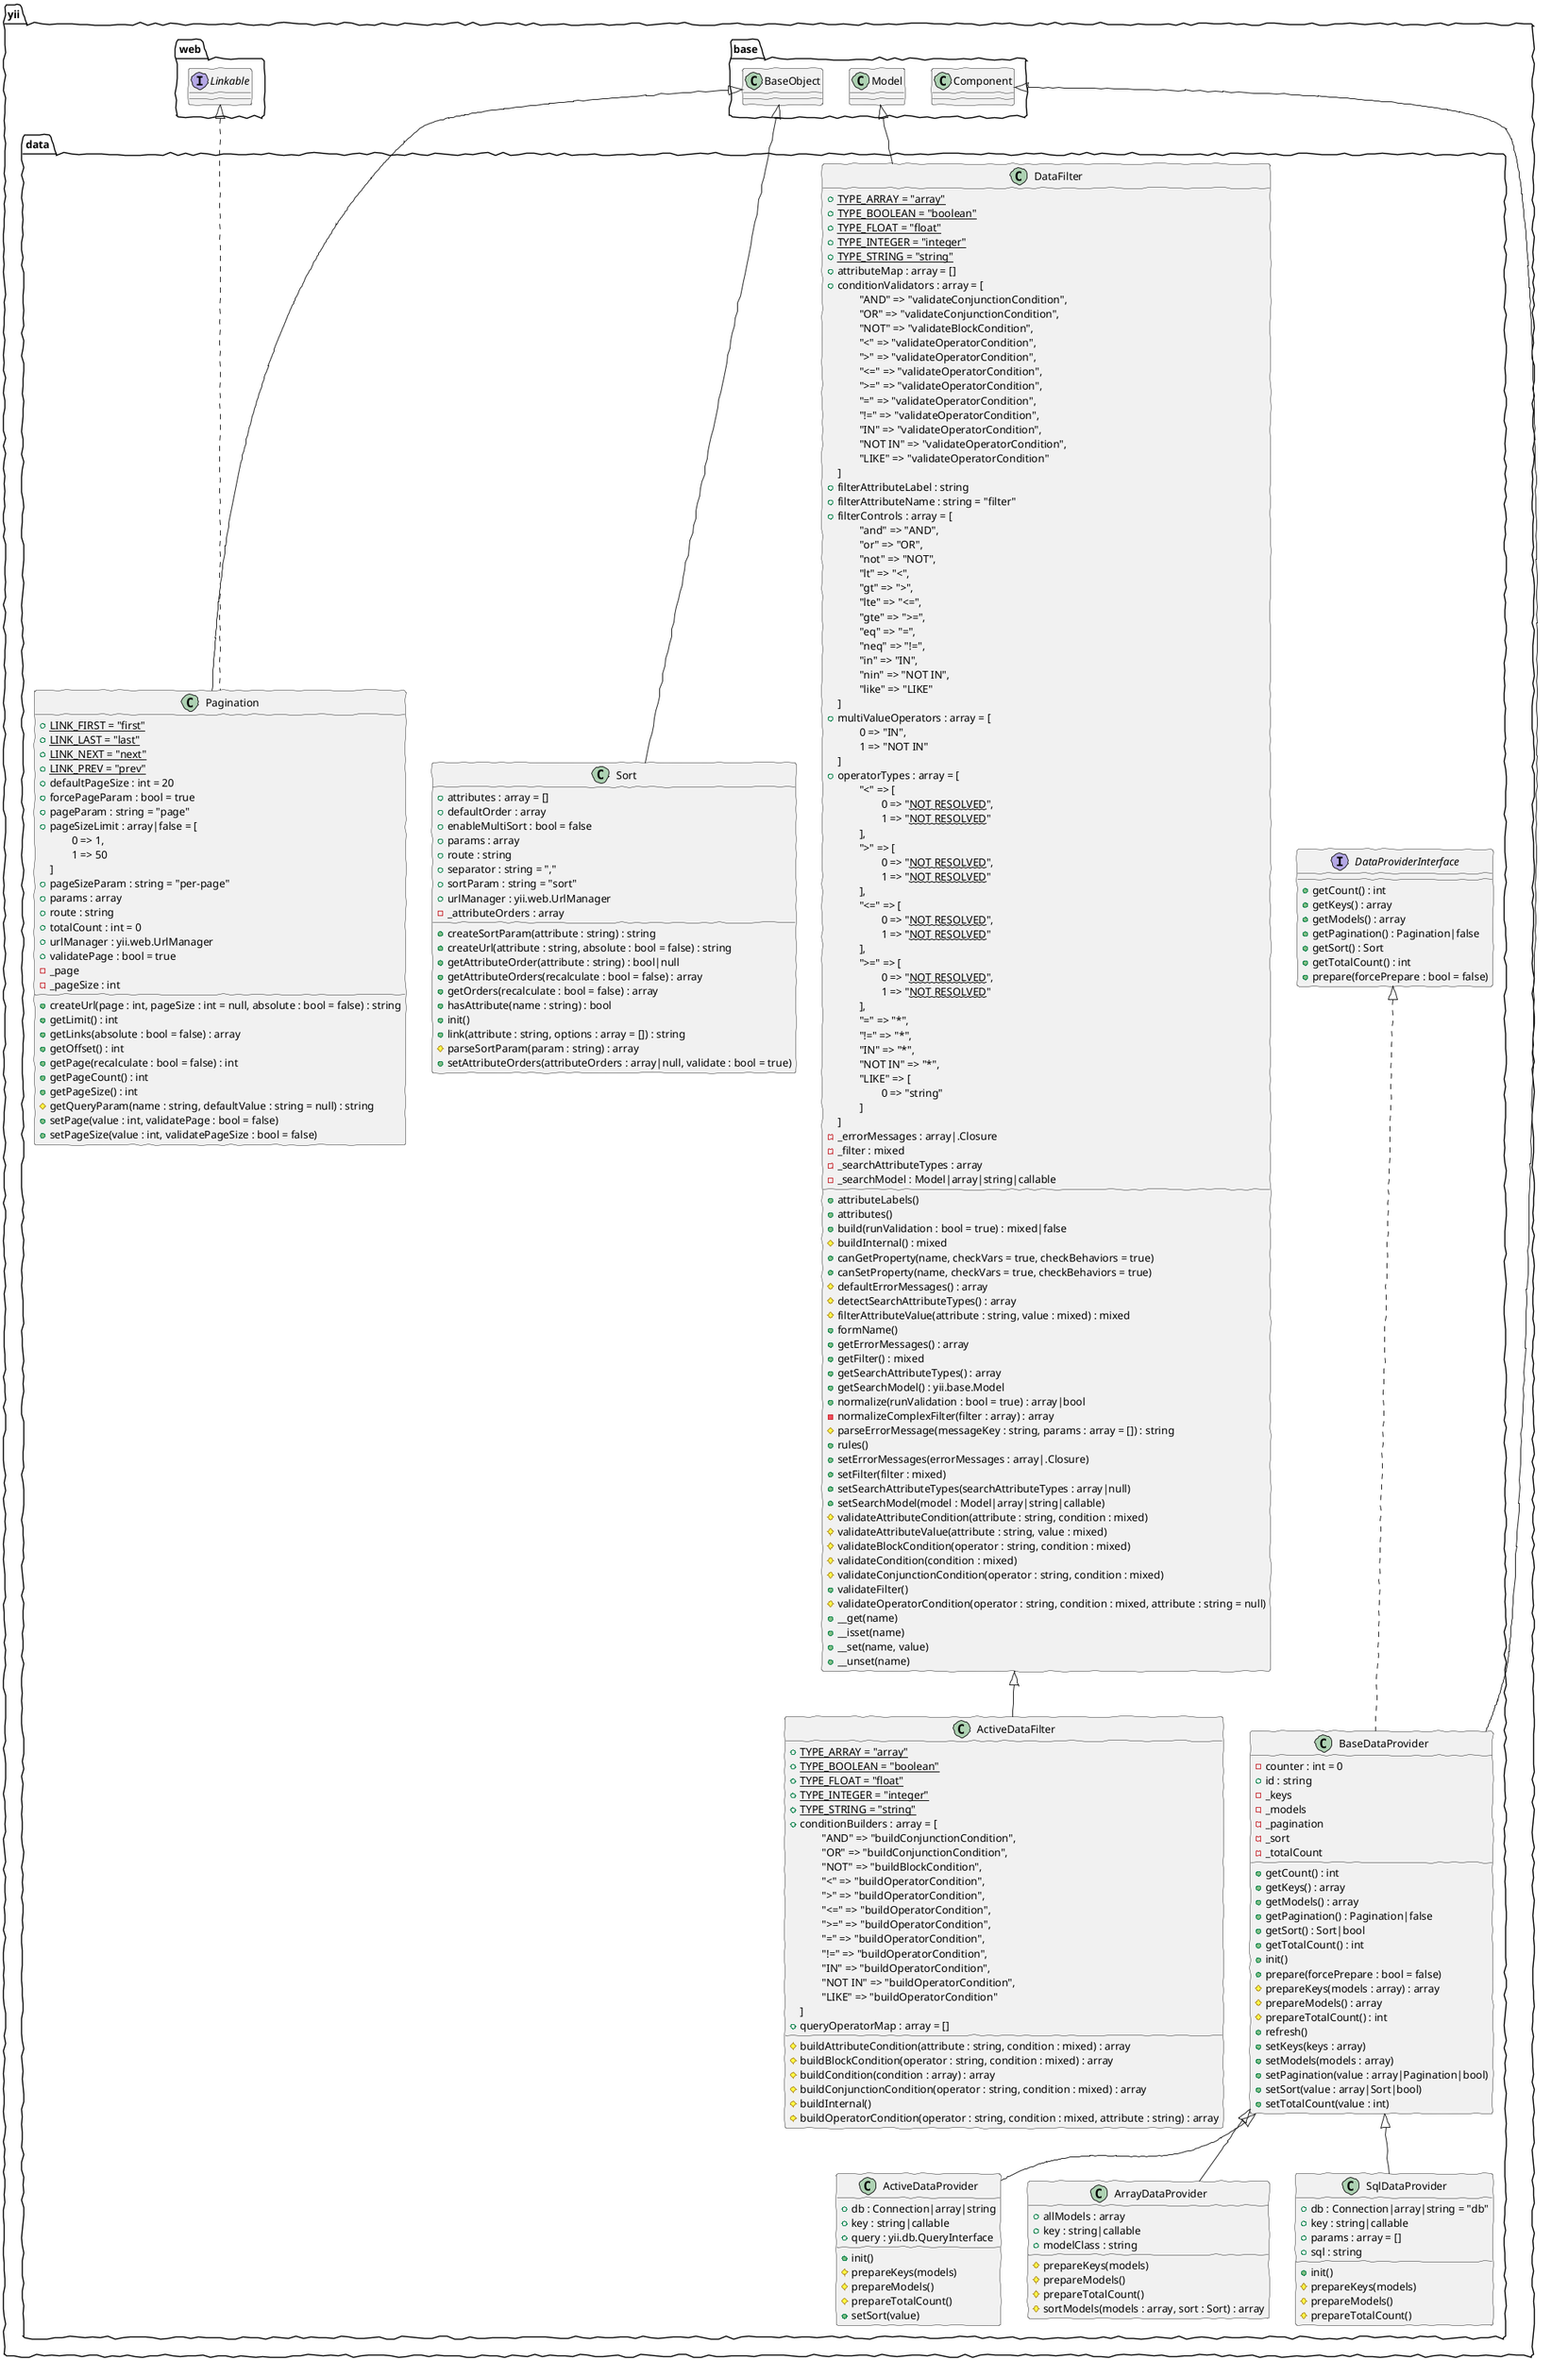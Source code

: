 @startuml
skinparam handwritten true
class yii.data.ActiveDataFilter {
    +{static}TYPE_ARRAY = "array"
    +{static}TYPE_BOOLEAN = "boolean"
    +{static}TYPE_FLOAT = "float"
    +{static}TYPE_INTEGER = "integer"
    +{static}TYPE_STRING = "string"
    +conditionBuilders : array = [
        \t"AND" => "buildConjunctionCondition",
        \t"OR" => "buildConjunctionCondition",
        \t"NOT" => "buildBlockCondition",
        \t"<" => "buildOperatorCondition",
        \t">" => "buildOperatorCondition",
        \t"<=" => "buildOperatorCondition",
        \t">=" => "buildOperatorCondition",
        \t"=" => "buildOperatorCondition",
        \t"!=" => "buildOperatorCondition",
        \t"IN" => "buildOperatorCondition",
        \t"NOT IN" => "buildOperatorCondition",
        \t"LIKE" => "buildOperatorCondition"
    ]
    +queryOperatorMap : array = []
    #buildAttributeCondition(attribute : string, condition : mixed) : array
    #buildBlockCondition(operator : string, condition : mixed) : array
    #buildCondition(condition : array) : array
    #buildConjunctionCondition(operator : string, condition : mixed) : array
    #buildInternal()
    #buildOperatorCondition(operator : string, condition : mixed, attribute : string) : array
}
class yii.data.ActiveDataFilter extends yii.data.DataFilter
class yii.data.ActiveDataProvider {
    +db : Connection|array|string
    +key : string|callable
    +query : yii.db.QueryInterface
    +init()
    #prepareKeys(models)
    #prepareModels()
    #prepareTotalCount()
    +setSort(value)
}
class yii.data.ActiveDataProvider extends yii.data.BaseDataProvider
class yii.data.ArrayDataProvider {
    +allModels : array
    +key : string|callable
    +modelClass : string
    #prepareKeys(models)
    #prepareModels()
    #prepareTotalCount()
    #sortModels(models : array, sort : Sort) : array
}
class yii.data.ArrayDataProvider extends yii.data.BaseDataProvider
abstract class yii.data.BaseDataProvider {
    -counter : int = 0
    +id : string
    -_keys
    -_models
    -_pagination
    -_sort
    -_totalCount
    +getCount() : int
    +getKeys() : array
    +getModels() : array
    +getPagination() : Pagination|false
    +getSort() : Sort|bool
    +getTotalCount() : int
    +init()
    +prepare(forcePrepare : bool = false)
    #prepareKeys(models : array) : array
    #prepareModels() : array
    #prepareTotalCount() : int
    +refresh()
    +setKeys(keys : array)
    +setModels(models : array)
    +setPagination(value : array|Pagination|bool)
    +setSort(value : array|Sort|bool)
    +setTotalCount(value : int)
}
class yii.data.BaseDataProvider extends yii.base.Component
class yii.data.BaseDataProvider implements yii.data.DataProviderInterface
class yii.data.DataFilter {
    +{static}TYPE_ARRAY = "array"
    +{static}TYPE_BOOLEAN = "boolean"
    +{static}TYPE_FLOAT = "float"
    +{static}TYPE_INTEGER = "integer"
    +{static}TYPE_STRING = "string"
    +attributeMap : array = []
    +conditionValidators : array = [
        \t"AND" => "validateConjunctionCondition",
        \t"OR" => "validateConjunctionCondition",
        \t"NOT" => "validateBlockCondition",
        \t"<" => "validateOperatorCondition",
        \t">" => "validateOperatorCondition",
        \t"<=" => "validateOperatorCondition",
        \t">=" => "validateOperatorCondition",
        \t"=" => "validateOperatorCondition",
        \t"!=" => "validateOperatorCondition",
        \t"IN" => "validateOperatorCondition",
        \t"NOT IN" => "validateOperatorCondition",
        \t"LIKE" => "validateOperatorCondition"
    ]
    +filterAttributeLabel : string
    +filterAttributeName : string = "filter"
    +filterControls : array = [
        \t"and" => "AND",
        \t"or" => "OR",
        \t"not" => "NOT",
        \t"lt" => "<",
        \t"gt" => ">",
        \t"lte" => "<=",
        \t"gte" => ">=",
        \t"eq" => "=",
        \t"neq" => "!=",
        \t"in" => "IN",
        \t"nin" => "NOT IN",
        \t"like" => "LIKE"
    ]
    +multiValueOperators : array = [
        \t0 => "IN",
        \t1 => "NOT IN"
    ]
    +operatorTypes : array = [
        \t"<" => [
        \t    \t0 => "~~NOT RESOLVED~~",
        \t    \t1 => "~~NOT RESOLVED~~"
        \t],
        \t">" => [
        \t    \t0 => "~~NOT RESOLVED~~",
        \t    \t1 => "~~NOT RESOLVED~~"
        \t],
        \t"<=" => [
        \t    \t0 => "~~NOT RESOLVED~~",
        \t    \t1 => "~~NOT RESOLVED~~"
        \t],
        \t">=" => [
        \t    \t0 => "~~NOT RESOLVED~~",
        \t    \t1 => "~~NOT RESOLVED~~"
        \t],
        \t"=" => "*",
        \t"!=" => "*",
        \t"IN" => "*",
        \t"NOT IN" => "*",
        \t"LIKE" => [
        \t    \t0 => "string"
        \t]
    ]
    -_errorMessages : array|.Closure
    -_filter : mixed
    -_searchAttributeTypes : array
    -_searchModel : Model|array|string|callable
    +attributeLabels()
    +attributes()
    +build(runValidation : bool = true) : mixed|false
    #buildInternal() : mixed
    +canGetProperty(name, checkVars = true, checkBehaviors = true)
    +canSetProperty(name, checkVars = true, checkBehaviors = true)
    #defaultErrorMessages() : array
    #detectSearchAttributeTypes() : array
    #filterAttributeValue(attribute : string, value : mixed) : mixed
    +formName()
    +getErrorMessages() : array
    +getFilter() : mixed
    +getSearchAttributeTypes() : array
    +getSearchModel() : yii.base.Model
    +normalize(runValidation : bool = true) : array|bool
    -normalizeComplexFilter(filter : array) : array
    #parseErrorMessage(messageKey : string, params : array = []) : string
    +rules()
    +setErrorMessages(errorMessages : array|.Closure)
    +setFilter(filter : mixed)
    +setSearchAttributeTypes(searchAttributeTypes : array|null)
    +setSearchModel(model : Model|array|string|callable)
    #validateAttributeCondition(attribute : string, condition : mixed)
    #validateAttributeValue(attribute : string, value : mixed)
    #validateBlockCondition(operator : string, condition : mixed)
    #validateCondition(condition : mixed)
    #validateConjunctionCondition(operator : string, condition : mixed)
    +validateFilter()
    #validateOperatorCondition(operator : string, condition : mixed, attribute : string = null)
    +__get(name)
    +__isset(name)
    +__set(name, value)
    +__unset(name)
}
class yii.data.DataFilter extends yii.base.Model
interface yii.data.DataProviderInterface {
    +getCount() : int
    +getKeys() : array
    +getModels() : array
    +getPagination() : Pagination|false
    +getSort() : Sort
    +getTotalCount() : int
    +prepare(forcePrepare : bool = false)
}
class yii.data.Pagination {
    +{static}LINK_FIRST = "first"
    +{static}LINK_LAST = "last"
    +{static}LINK_NEXT = "next"
    +{static}LINK_PREV = "prev"
    +defaultPageSize : int = 20
    +forcePageParam : bool = true
    +pageParam : string = "page"
    +pageSizeLimit : array|false = [
        \t0 => 1,
        \t1 => 50
    ]
    +pageSizeParam : string = "per-page"
    +params : array
    +route : string
    +totalCount : int = 0
    +urlManager : yii.web.UrlManager
    +validatePage : bool = true
    -_page
    -_pageSize : int
    +createUrl(page : int, pageSize : int = null, absolute : bool = false) : string
    +getLimit() : int
    +getLinks(absolute : bool = false) : array
    +getOffset() : int
    +getPage(recalculate : bool = false) : int
    +getPageCount() : int
    +getPageSize() : int
    #getQueryParam(name : string, defaultValue : string = null) : string
    +setPage(value : int, validatePage : bool = false)
    +setPageSize(value : int, validatePageSize : bool = false)
}
class yii.data.Pagination extends yii.base.BaseObject
class yii.data.Pagination implements yii.web.Linkable
class yii.data.Sort {
    +attributes : array = []
    +defaultOrder : array
    +enableMultiSort : bool = false
    +params : array
    +route : string
    +separator : string = ","
    +sortParam : string = "sort"
    +urlManager : yii.web.UrlManager
    -_attributeOrders : array
    +createSortParam(attribute : string) : string
    +createUrl(attribute : string, absolute : bool = false) : string
    +getAttributeOrder(attribute : string) : bool|null
    +getAttributeOrders(recalculate : bool = false) : array
    +getOrders(recalculate : bool = false) : array
    +hasAttribute(name : string) : bool
    +init()
    +link(attribute : string, options : array = []) : string
    #parseSortParam(param : string) : array
    +setAttributeOrders(attributeOrders : array|null, validate : bool = true)
}
class yii.data.Sort extends yii.base.BaseObject
class yii.data.SqlDataProvider {
    +db : Connection|array|string = "db"
    +key : string|callable
    +params : array = []
    +sql : string
    +init()
    #prepareKeys(models)
    #prepareModels()
    #prepareTotalCount()
}
class yii.data.SqlDataProvider extends yii.data.BaseDataProvider
@enduml
